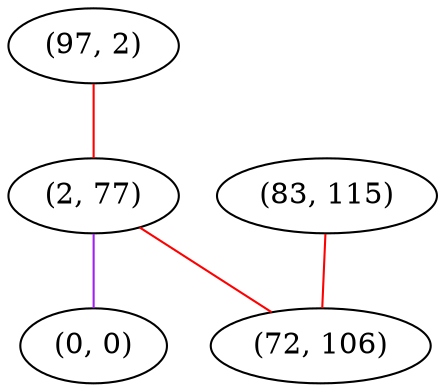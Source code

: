 graph "" {
"(97, 2)";
"(2, 77)";
"(0, 0)";
"(83, 115)";
"(72, 106)";
"(97, 2)" -- "(2, 77)"  [color=red, key=0, weight=1];
"(2, 77)" -- "(0, 0)"  [color=purple, key=0, weight=4];
"(2, 77)" -- "(72, 106)"  [color=red, key=0, weight=1];
"(83, 115)" -- "(72, 106)"  [color=red, key=0, weight=1];
}
